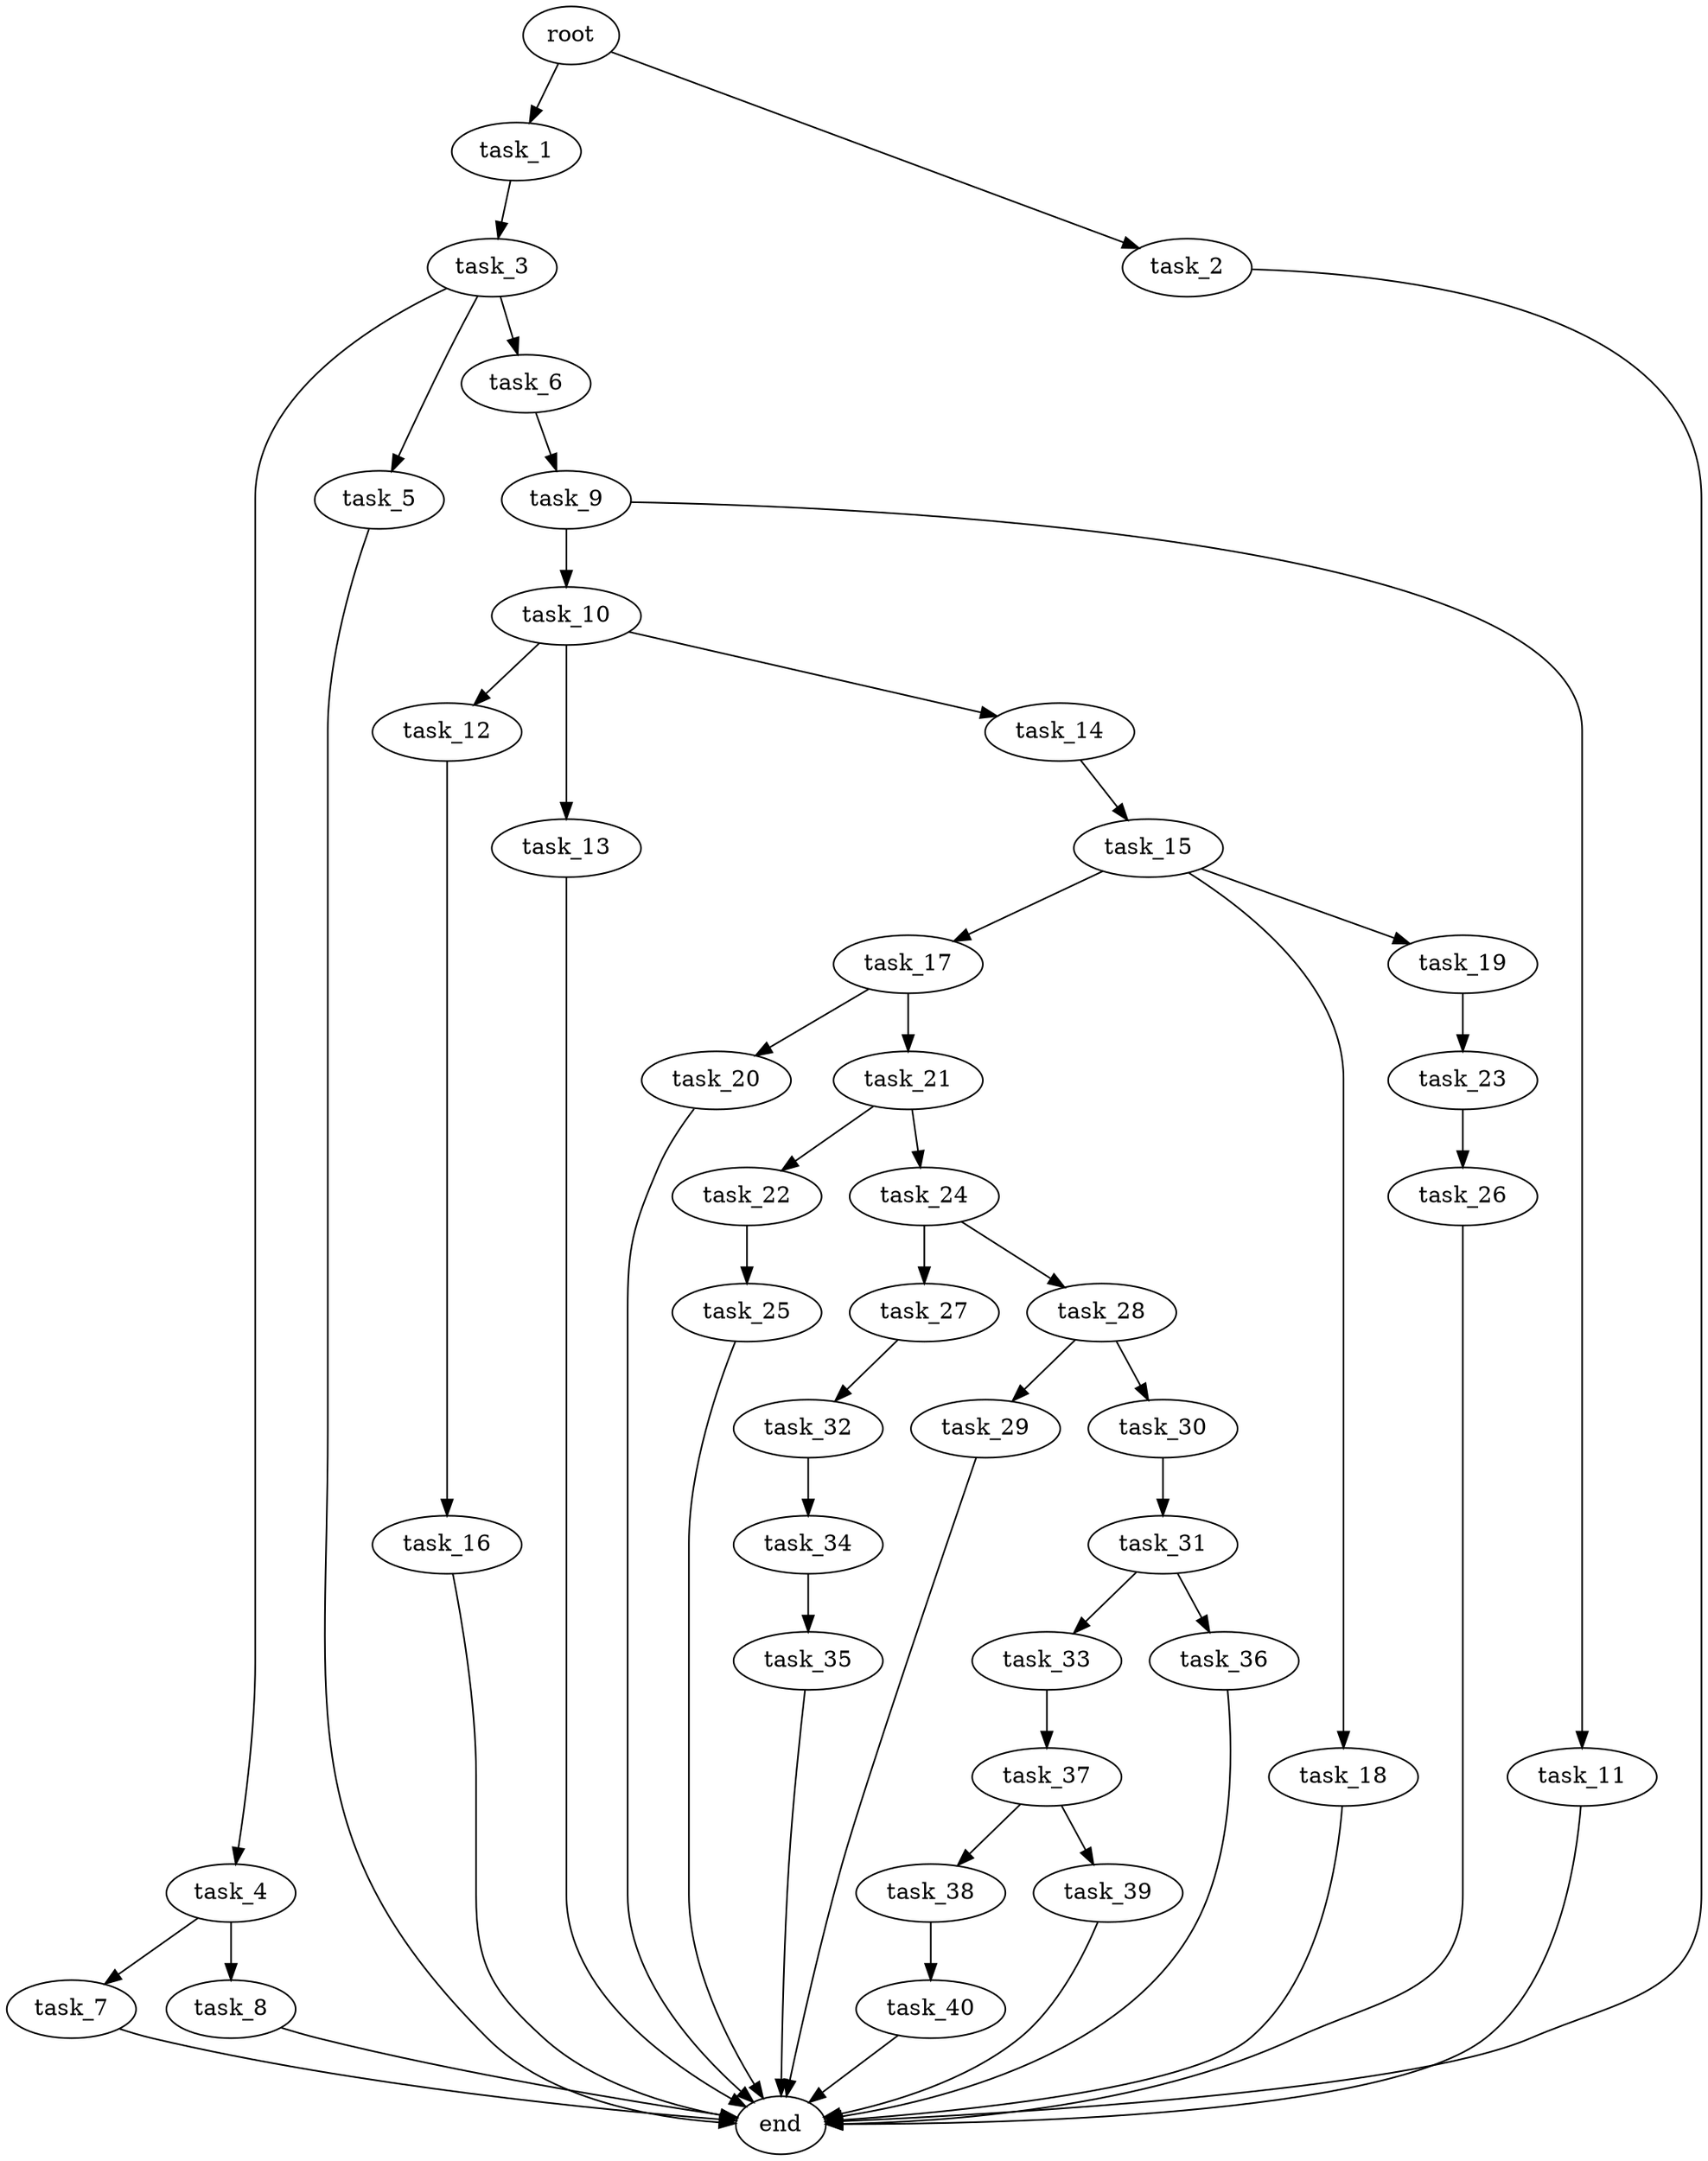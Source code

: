 digraph G {
  root [size="0.000000e+00"];
  task_1 [size="2.375019e+10"];
  task_2 [size="8.628474e+10"];
  task_3 [size="9.127330e+10"];
  task_4 [size="7.366845e+10"];
  task_5 [size="5.286551e+10"];
  task_6 [size="4.075165e+10"];
  task_7 [size="2.120396e+10"];
  task_8 [size="6.451711e+10"];
  task_9 [size="6.145471e+10"];
  task_10 [size="1.242247e+10"];
  task_11 [size="1.025645e+10"];
  task_12 [size="3.706258e+10"];
  task_13 [size="6.911387e+10"];
  task_14 [size="1.815237e+09"];
  task_15 [size="8.222746e+10"];
  task_16 [size="5.074487e+10"];
  task_17 [size="9.931912e+10"];
  task_18 [size="5.808855e+10"];
  task_19 [size="6.493344e+09"];
  task_20 [size="2.894207e+10"];
  task_21 [size="5.741301e+10"];
  task_22 [size="9.349681e+10"];
  task_23 [size="7.146813e+10"];
  task_24 [size="4.531626e+10"];
  task_25 [size="2.553185e+10"];
  task_26 [size="8.073441e+10"];
  task_27 [size="4.029148e+10"];
  task_28 [size="5.978906e+10"];
  task_29 [size="5.728301e+10"];
  task_30 [size="9.425967e+10"];
  task_31 [size="4.207958e+10"];
  task_32 [size="6.245215e+10"];
  task_33 [size="8.080893e+10"];
  task_34 [size="8.695930e+10"];
  task_35 [size="6.568055e+10"];
  task_36 [size="8.302992e+10"];
  task_37 [size="6.417851e+10"];
  task_38 [size="7.595187e+10"];
  task_39 [size="7.460444e+10"];
  task_40 [size="6.759410e+10"];
  end [size="0.000000e+00"];

  root -> task_1 [size="1.000000e-12"];
  root -> task_2 [size="1.000000e-12"];
  task_1 -> task_3 [size="9.127330e+08"];
  task_2 -> end [size="1.000000e-12"];
  task_3 -> task_4 [size="7.366845e+08"];
  task_3 -> task_5 [size="5.286551e+08"];
  task_3 -> task_6 [size="4.075165e+08"];
  task_4 -> task_7 [size="2.120396e+08"];
  task_4 -> task_8 [size="6.451711e+08"];
  task_5 -> end [size="1.000000e-12"];
  task_6 -> task_9 [size="6.145471e+08"];
  task_7 -> end [size="1.000000e-12"];
  task_8 -> end [size="1.000000e-12"];
  task_9 -> task_10 [size="1.242247e+08"];
  task_9 -> task_11 [size="1.025645e+08"];
  task_10 -> task_12 [size="3.706258e+08"];
  task_10 -> task_13 [size="6.911387e+08"];
  task_10 -> task_14 [size="1.815237e+07"];
  task_11 -> end [size="1.000000e-12"];
  task_12 -> task_16 [size="5.074487e+08"];
  task_13 -> end [size="1.000000e-12"];
  task_14 -> task_15 [size="8.222746e+08"];
  task_15 -> task_17 [size="9.931912e+08"];
  task_15 -> task_18 [size="5.808855e+08"];
  task_15 -> task_19 [size="6.493344e+07"];
  task_16 -> end [size="1.000000e-12"];
  task_17 -> task_20 [size="2.894207e+08"];
  task_17 -> task_21 [size="5.741301e+08"];
  task_18 -> end [size="1.000000e-12"];
  task_19 -> task_23 [size="7.146813e+08"];
  task_20 -> end [size="1.000000e-12"];
  task_21 -> task_22 [size="9.349681e+08"];
  task_21 -> task_24 [size="4.531626e+08"];
  task_22 -> task_25 [size="2.553185e+08"];
  task_23 -> task_26 [size="8.073441e+08"];
  task_24 -> task_27 [size="4.029148e+08"];
  task_24 -> task_28 [size="5.978906e+08"];
  task_25 -> end [size="1.000000e-12"];
  task_26 -> end [size="1.000000e-12"];
  task_27 -> task_32 [size="6.245215e+08"];
  task_28 -> task_29 [size="5.728301e+08"];
  task_28 -> task_30 [size="9.425967e+08"];
  task_29 -> end [size="1.000000e-12"];
  task_30 -> task_31 [size="4.207958e+08"];
  task_31 -> task_33 [size="8.080893e+08"];
  task_31 -> task_36 [size="8.302992e+08"];
  task_32 -> task_34 [size="8.695930e+08"];
  task_33 -> task_37 [size="6.417851e+08"];
  task_34 -> task_35 [size="6.568055e+08"];
  task_35 -> end [size="1.000000e-12"];
  task_36 -> end [size="1.000000e-12"];
  task_37 -> task_38 [size="7.595187e+08"];
  task_37 -> task_39 [size="7.460444e+08"];
  task_38 -> task_40 [size="6.759410e+08"];
  task_39 -> end [size="1.000000e-12"];
  task_40 -> end [size="1.000000e-12"];
}
